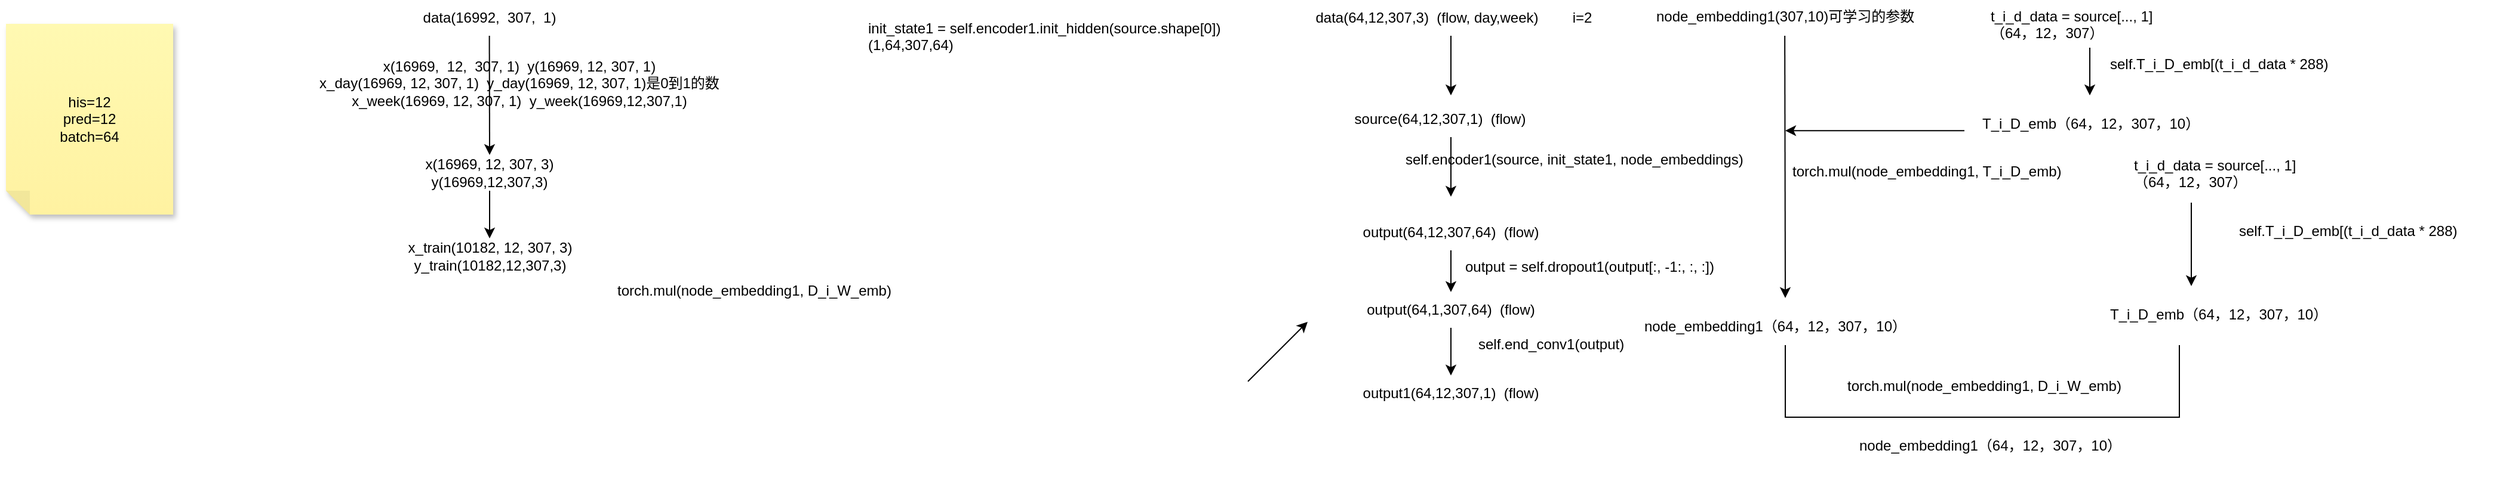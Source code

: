 <mxfile version="24.5.5" type="github">
  <diagram name="第 1 页" id="yApHzeJYYiuHWeru3HxS">
    <mxGraphModel dx="1862" dy="453" grid="1" gridSize="10" guides="1" tooltips="1" connect="1" arrows="1" fold="1" page="1" pageScale="1" pageWidth="827" pageHeight="1169" math="0" shadow="0">
      <root>
        <mxCell id="0" />
        <mxCell id="1" parent="0" />
        <mxCell id="WDNzToIDsKdzvG2eh07D-1" value="data(16992,&amp;nbsp; 307,&amp;nbsp; 1)" style="text;strokeColor=none;align=center;fillColor=none;html=1;verticalAlign=middle;whiteSpace=wrap;rounded=0;" vertex="1" parent="1">
          <mxGeometry x="270" y="10" width="130" height="30" as="geometry" />
        </mxCell>
        <mxCell id="WDNzToIDsKdzvG2eh07D-2" value="his=12&lt;div&gt;pred=12&lt;/div&gt;&lt;div&gt;batch=64&lt;/div&gt;" style="shape=note;whiteSpace=wrap;html=1;backgroundOutline=1;fontColor=#000000;darkOpacity=0.05;fillColor=#FFF9B2;strokeColor=none;fillStyle=solid;direction=west;gradientDirection=north;gradientColor=#FFF2A1;shadow=1;size=20;pointerEvents=1;" vertex="1" parent="1">
          <mxGeometry x="-70" y="30" width="140" height="160" as="geometry" />
        </mxCell>
        <mxCell id="WDNzToIDsKdzvG2eh07D-3" value="" style="endArrow=classic;html=1;rounded=0;" edge="1" parent="1">
          <mxGeometry width="50" height="50" relative="1" as="geometry">
            <mxPoint x="334.8" y="40" as="sourcePoint" />
            <mxPoint x="335" y="140" as="targetPoint" />
          </mxGeometry>
        </mxCell>
        <mxCell id="WDNzToIDsKdzvG2eh07D-6" value="x(16969,&amp;nbsp; 12,&amp;nbsp; 307, 1)&amp;nbsp; y(16969, 12, 307, 1)&lt;div&gt;x_day(16969, 12, 307, 1)&amp;nbsp; y_day(16969, 12, 307, 1)是0到1的数&lt;/div&gt;&lt;div&gt;x_week(16969, 12, 307, 1)&amp;nbsp; y_week(16969,12,307,1)&lt;/div&gt;" style="text;strokeColor=none;align=center;fillColor=none;html=1;verticalAlign=middle;whiteSpace=wrap;rounded=0;" vertex="1" parent="1">
          <mxGeometry x="190" y="80" width="340" as="geometry" />
        </mxCell>
        <mxCell id="WDNzToIDsKdzvG2eh07D-11" style="edgeStyle=orthogonalEdgeStyle;rounded=0;orthogonalLoop=1;jettySize=auto;html=1;" edge="1" parent="1" source="WDNzToIDsKdzvG2eh07D-9" target="WDNzToIDsKdzvG2eh07D-10">
          <mxGeometry relative="1" as="geometry" />
        </mxCell>
        <mxCell id="WDNzToIDsKdzvG2eh07D-9" value="x(16969, 12, 307, 3)&lt;div&gt;y(16969,12,307,3)&lt;/div&gt;" style="text;strokeColor=none;align=center;fillColor=none;html=1;verticalAlign=middle;whiteSpace=wrap;rounded=0;" vertex="1" parent="1">
          <mxGeometry x="275" y="140" width="120" height="30" as="geometry" />
        </mxCell>
        <mxCell id="WDNzToIDsKdzvG2eh07D-10" value="x_train(10182, 12, 307, 3)&lt;div&gt;y_train(10182,12,307,3)&lt;/div&gt;" style="text;strokeColor=none;align=center;fillColor=none;html=1;verticalAlign=middle;whiteSpace=wrap;rounded=0;" vertex="1" parent="1">
          <mxGeometry x="257.5" y="210" width="155" height="30" as="geometry" />
        </mxCell>
        <mxCell id="WDNzToIDsKdzvG2eh07D-12" value="data(64,12,307,3)&amp;nbsp; (flow, day,week)" style="text;strokeColor=none;align=center;fillColor=none;html=1;verticalAlign=middle;whiteSpace=wrap;rounded=0;" vertex="1" parent="1">
          <mxGeometry x="1010" y="10" width="220" height="30" as="geometry" />
        </mxCell>
        <mxCell id="WDNzToIDsKdzvG2eh07D-13" value="i=2" style="text;strokeColor=none;align=center;fillColor=none;html=1;verticalAlign=middle;whiteSpace=wrap;rounded=0;" vertex="1" parent="1">
          <mxGeometry x="1220" y="10" width="60" height="30" as="geometry" />
        </mxCell>
        <mxCell id="WDNzToIDsKdzvG2eh07D-14" value="" style="endArrow=classic;html=1;rounded=0;" edge="1" parent="1">
          <mxGeometry width="50" height="50" relative="1" as="geometry">
            <mxPoint x="1140" y="40" as="sourcePoint" />
            <mxPoint x="1140" y="90" as="targetPoint" />
          </mxGeometry>
        </mxCell>
        <mxCell id="WDNzToIDsKdzvG2eh07D-15" value="node_embedding1(307,10)可学习的参数" style="text;whiteSpace=wrap;html=1;" vertex="1" parent="1">
          <mxGeometry x="1310" y="10" width="220" height="40" as="geometry" />
        </mxCell>
        <mxCell id="WDNzToIDsKdzvG2eh07D-23" style="edgeStyle=orthogonalEdgeStyle;rounded=0;orthogonalLoop=1;jettySize=auto;html=1;" edge="1" parent="1" source="WDNzToIDsKdzvG2eh07D-17">
          <mxGeometry relative="1" as="geometry">
            <mxPoint x="1675" y="90" as="targetPoint" />
          </mxGeometry>
        </mxCell>
        <mxCell id="WDNzToIDsKdzvG2eh07D-17" value="t_i_d_data   = source[..., 1]&lt;div&gt;（64，12，307）&lt;/div&gt;" style="text;whiteSpace=wrap;html=1;" vertex="1" parent="1">
          <mxGeometry x="1590" y="10" width="170" height="40" as="geometry" />
        </mxCell>
        <mxCell id="WDNzToIDsKdzvG2eh07D-24" value="self.T_i_D_emb[(t_i_d_data * 288)" style="text;whiteSpace=wrap;html=1;" vertex="1" parent="1">
          <mxGeometry x="1690" y="50" width="220" height="40" as="geometry" />
        </mxCell>
        <mxCell id="WDNzToIDsKdzvG2eh07D-25" value="T_i_D_emb（64，12，307，10）" style="text;whiteSpace=wrap;html=1;" vertex="1" parent="1">
          <mxGeometry x="1582.5" y="100" width="185" height="40" as="geometry" />
        </mxCell>
        <mxCell id="WDNzToIDsKdzvG2eh07D-26" value="" style="endArrow=classic;html=1;rounded=0;" edge="1" parent="1">
          <mxGeometry width="50" height="50" relative="1" as="geometry">
            <mxPoint x="1419.58" y="40" as="sourcePoint" />
            <mxPoint x="1420" y="260" as="targetPoint" />
          </mxGeometry>
        </mxCell>
        <mxCell id="WDNzToIDsKdzvG2eh07D-27" value="" style="endArrow=classic;html=1;rounded=0;" edge="1" parent="1">
          <mxGeometry width="50" height="50" relative="1" as="geometry">
            <mxPoint x="1570" y="119.58" as="sourcePoint" />
            <mxPoint x="1420" y="119.58" as="targetPoint" />
          </mxGeometry>
        </mxCell>
        <UserObject label="torch.mul(node_embedding1, T_i_D_emb)" id="WDNzToIDsKdzvG2eh07D-28">
          <mxCell style="text;whiteSpace=wrap;html=1;" vertex="1" parent="1">
            <mxGeometry x="1424" y="140" width="230" height="30" as="geometry" />
          </mxCell>
        </UserObject>
        <mxCell id="WDNzToIDsKdzvG2eh07D-29" value="node_embedding1（64，12，307，10）" style="text;whiteSpace=wrap;html=1;" vertex="1" parent="1">
          <mxGeometry x="1300" y="270" width="240" height="40" as="geometry" />
        </mxCell>
        <mxCell id="WDNzToIDsKdzvG2eh07D-30" value="t_i_d_data   = source[..., 1]&lt;div&gt;（64，12，307）&lt;/div&gt;" style="text;whiteSpace=wrap;html=1;" vertex="1" parent="1">
          <mxGeometry x="1710" y="135" width="170" height="40" as="geometry" />
        </mxCell>
        <mxCell id="WDNzToIDsKdzvG2eh07D-33" value="self.T_i_D_emb[(t_i_d_data * 288)" style="text;whiteSpace=wrap;html=1;" vertex="1" parent="1">
          <mxGeometry x="1797.5" y="190" width="220" height="40" as="geometry" />
        </mxCell>
        <mxCell id="WDNzToIDsKdzvG2eh07D-34" value="T_i_D_emb（64，12，307，10）" style="text;whiteSpace=wrap;html=1;" vertex="1" parent="1">
          <mxGeometry x="1690" y="260" width="185" height="40" as="geometry" />
        </mxCell>
        <mxCell id="WDNzToIDsKdzvG2eh07D-35" value="" style="endArrow=classic;html=1;rounded=0;" edge="1" parent="1">
          <mxGeometry width="50" height="50" relative="1" as="geometry">
            <mxPoint x="1760" y="180" as="sourcePoint" />
            <mxPoint x="1760" y="250" as="targetPoint" />
          </mxGeometry>
        </mxCell>
        <mxCell id="WDNzToIDsKdzvG2eh07D-38" value="" style="shape=partialRectangle;whiteSpace=wrap;html=1;bottom=1;right=1;left=1;top=0;fillColor=none;routingCenterX=-0.5;" vertex="1" parent="1">
          <mxGeometry x="1420" y="300" width="330" height="60" as="geometry" />
        </mxCell>
        <UserObject label="torch.mul(node_embedding1, D_i_W_emb)" id="WDNzToIDsKdzvG2eh07D-39">
          <mxCell style="text;whiteSpace=wrap;html=1;" vertex="1" parent="1">
            <mxGeometry x="440" y="240" width="260" height="40" as="geometry" />
          </mxCell>
        </UserObject>
        <UserObject label="torch.mul(node_embedding1, D_i_W_emb)" id="WDNzToIDsKdzvG2eh07D-40">
          <mxCell style="text;whiteSpace=wrap;html=1;" vertex="1" parent="1">
            <mxGeometry x="1470" y="320" width="260" height="40" as="geometry" />
          </mxCell>
        </UserObject>
        <mxCell id="WDNzToIDsKdzvG2eh07D-43" value="node_embedding1（64，12，307，10）" style="text;whiteSpace=wrap;html=1;" vertex="1" parent="1">
          <mxGeometry x="1480" y="370" width="240" height="40" as="geometry" />
        </mxCell>
        <mxCell id="WDNzToIDsKdzvG2eh07D-44" value="source(64,12,307,1)&amp;nbsp; (flow)" style="text;strokeColor=none;align=center;fillColor=none;html=1;verticalAlign=middle;whiteSpace=wrap;rounded=0;" vertex="1" parent="1">
          <mxGeometry x="1021" y="95" width="220" height="30" as="geometry" />
        </mxCell>
        <mxCell id="WDNzToIDsKdzvG2eh07D-45" value="" style="endArrow=classic;html=1;rounded=0;" edge="1" parent="1">
          <mxGeometry width="50" height="50" relative="1" as="geometry">
            <mxPoint x="1140" y="125" as="sourcePoint" />
            <mxPoint x="1140" y="175" as="targetPoint" />
          </mxGeometry>
        </mxCell>
        <UserObject label="init_state1 = self.encoder1.init_hidden(source.shape[0])&lt;div&gt;(1,64,307,64)&lt;/div&gt;" id="WDNzToIDsKdzvG2eh07D-47">
          <mxCell style="text;whiteSpace=wrap;html=1;" vertex="1" parent="1">
            <mxGeometry x="650" y="20" width="330" height="40" as="geometry" />
          </mxCell>
        </UserObject>
        <mxCell id="WDNzToIDsKdzvG2eh07D-48" value="self.encoder1(source, init_state1, node_embeddings)" style="text;whiteSpace=wrap;html=1;" vertex="1" parent="1">
          <mxGeometry x="1100" y="130" width="320" height="40" as="geometry" />
        </mxCell>
        <mxCell id="WDNzToIDsKdzvG2eh07D-53" style="edgeStyle=orthogonalEdgeStyle;rounded=0;orthogonalLoop=1;jettySize=auto;html=1;" edge="1" parent="1" source="WDNzToIDsKdzvG2eh07D-49" target="WDNzToIDsKdzvG2eh07D-52">
          <mxGeometry relative="1" as="geometry" />
        </mxCell>
        <mxCell id="WDNzToIDsKdzvG2eh07D-49" value="output(64,12,307,64)&amp;nbsp; (flow)" style="text;strokeColor=none;align=center;fillColor=none;html=1;verticalAlign=middle;whiteSpace=wrap;rounded=0;" vertex="1" parent="1">
          <mxGeometry x="1030" y="190" width="220" height="30" as="geometry" />
        </mxCell>
        <mxCell id="WDNzToIDsKdzvG2eh07D-56" style="edgeStyle=orthogonalEdgeStyle;rounded=0;orthogonalLoop=1;jettySize=auto;html=1;" edge="1" parent="1" source="WDNzToIDsKdzvG2eh07D-52" target="WDNzToIDsKdzvG2eh07D-55">
          <mxGeometry relative="1" as="geometry" />
        </mxCell>
        <mxCell id="WDNzToIDsKdzvG2eh07D-52" value="output(64,1,307,64)&amp;nbsp; (flow)" style="text;strokeColor=none;align=center;fillColor=none;html=1;verticalAlign=middle;whiteSpace=wrap;rounded=0;" vertex="1" parent="1">
          <mxGeometry x="1030" y="255" width="220" height="30" as="geometry" />
        </mxCell>
        <mxCell id="WDNzToIDsKdzvG2eh07D-54" value="output = self.dropout1(output[:, -1:, :, :])" style="text;whiteSpace=wrap;html=1;" vertex="1" parent="1">
          <mxGeometry x="1150" y="220" width="240" height="40" as="geometry" />
        </mxCell>
        <mxCell id="WDNzToIDsKdzvG2eh07D-55" value="output1(64,12,307,1)&amp;nbsp; (flow)" style="text;strokeColor=none;align=center;fillColor=none;html=1;verticalAlign=middle;whiteSpace=wrap;rounded=0;" vertex="1" parent="1">
          <mxGeometry x="1030" y="325" width="220" height="30" as="geometry" />
        </mxCell>
        <mxCell id="WDNzToIDsKdzvG2eh07D-57" value="self.end_conv1(output)" style="text;whiteSpace=wrap;html=1;" vertex="1" parent="1">
          <mxGeometry x="1161" y="285" width="160" height="40" as="geometry" />
        </mxCell>
        <mxCell id="WDNzToIDsKdzvG2eh07D-58" value="" style="endArrow=classic;html=1;rounded=0;" edge="1" parent="1">
          <mxGeometry width="50" height="50" relative="1" as="geometry">
            <mxPoint x="970" y="330" as="sourcePoint" />
            <mxPoint x="1020" y="280" as="targetPoint" />
          </mxGeometry>
        </mxCell>
      </root>
    </mxGraphModel>
  </diagram>
</mxfile>

